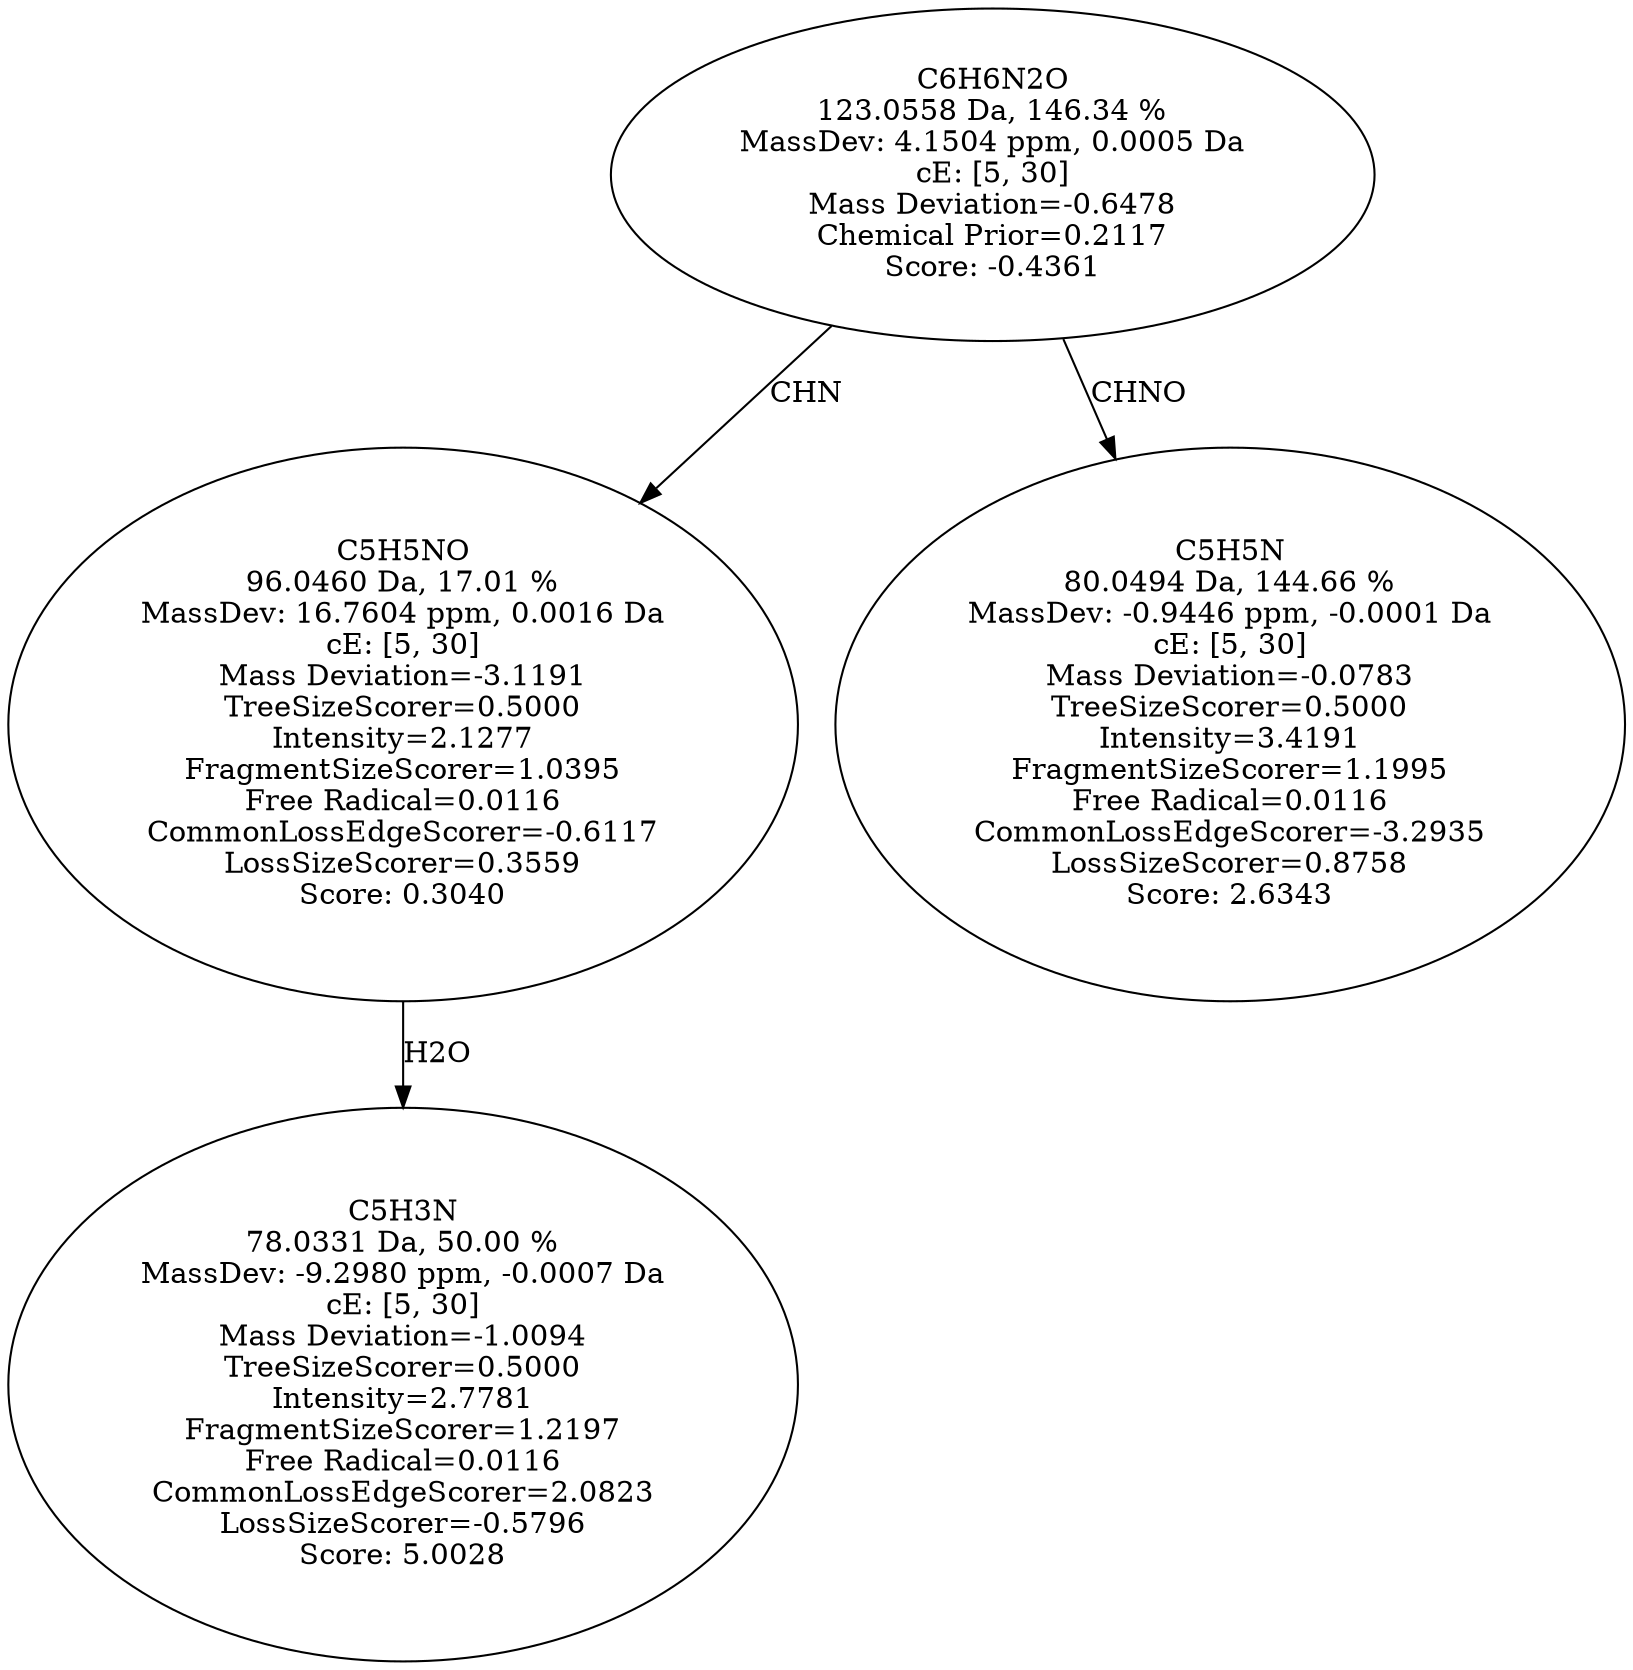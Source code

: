 strict digraph {
v1 [label="C5H3N\n78.0331 Da, 50.00 %\nMassDev: -9.2980 ppm, -0.0007 Da\ncE: [5, 30]\nMass Deviation=-1.0094\nTreeSizeScorer=0.5000\nIntensity=2.7781\nFragmentSizeScorer=1.2197\nFree Radical=0.0116\nCommonLossEdgeScorer=2.0823\nLossSizeScorer=-0.5796\nScore: 5.0028"];
v2 [label="C5H5NO\n96.0460 Da, 17.01 %\nMassDev: 16.7604 ppm, 0.0016 Da\ncE: [5, 30]\nMass Deviation=-3.1191\nTreeSizeScorer=0.5000\nIntensity=2.1277\nFragmentSizeScorer=1.0395\nFree Radical=0.0116\nCommonLossEdgeScorer=-0.6117\nLossSizeScorer=0.3559\nScore: 0.3040"];
v3 [label="C5H5N\n80.0494 Da, 144.66 %\nMassDev: -0.9446 ppm, -0.0001 Da\ncE: [5, 30]\nMass Deviation=-0.0783\nTreeSizeScorer=0.5000\nIntensity=3.4191\nFragmentSizeScorer=1.1995\nFree Radical=0.0116\nCommonLossEdgeScorer=-3.2935\nLossSizeScorer=0.8758\nScore: 2.6343"];
v4 [label="C6H6N2O\n123.0558 Da, 146.34 %\nMassDev: 4.1504 ppm, 0.0005 Da\ncE: [5, 30]\nMass Deviation=-0.6478\nChemical Prior=0.2117\nScore: -0.4361"];
v2 -> v1 [label="H2O"];
v4 -> v2 [label="CHN"];
v4 -> v3 [label="CHNO"];
}